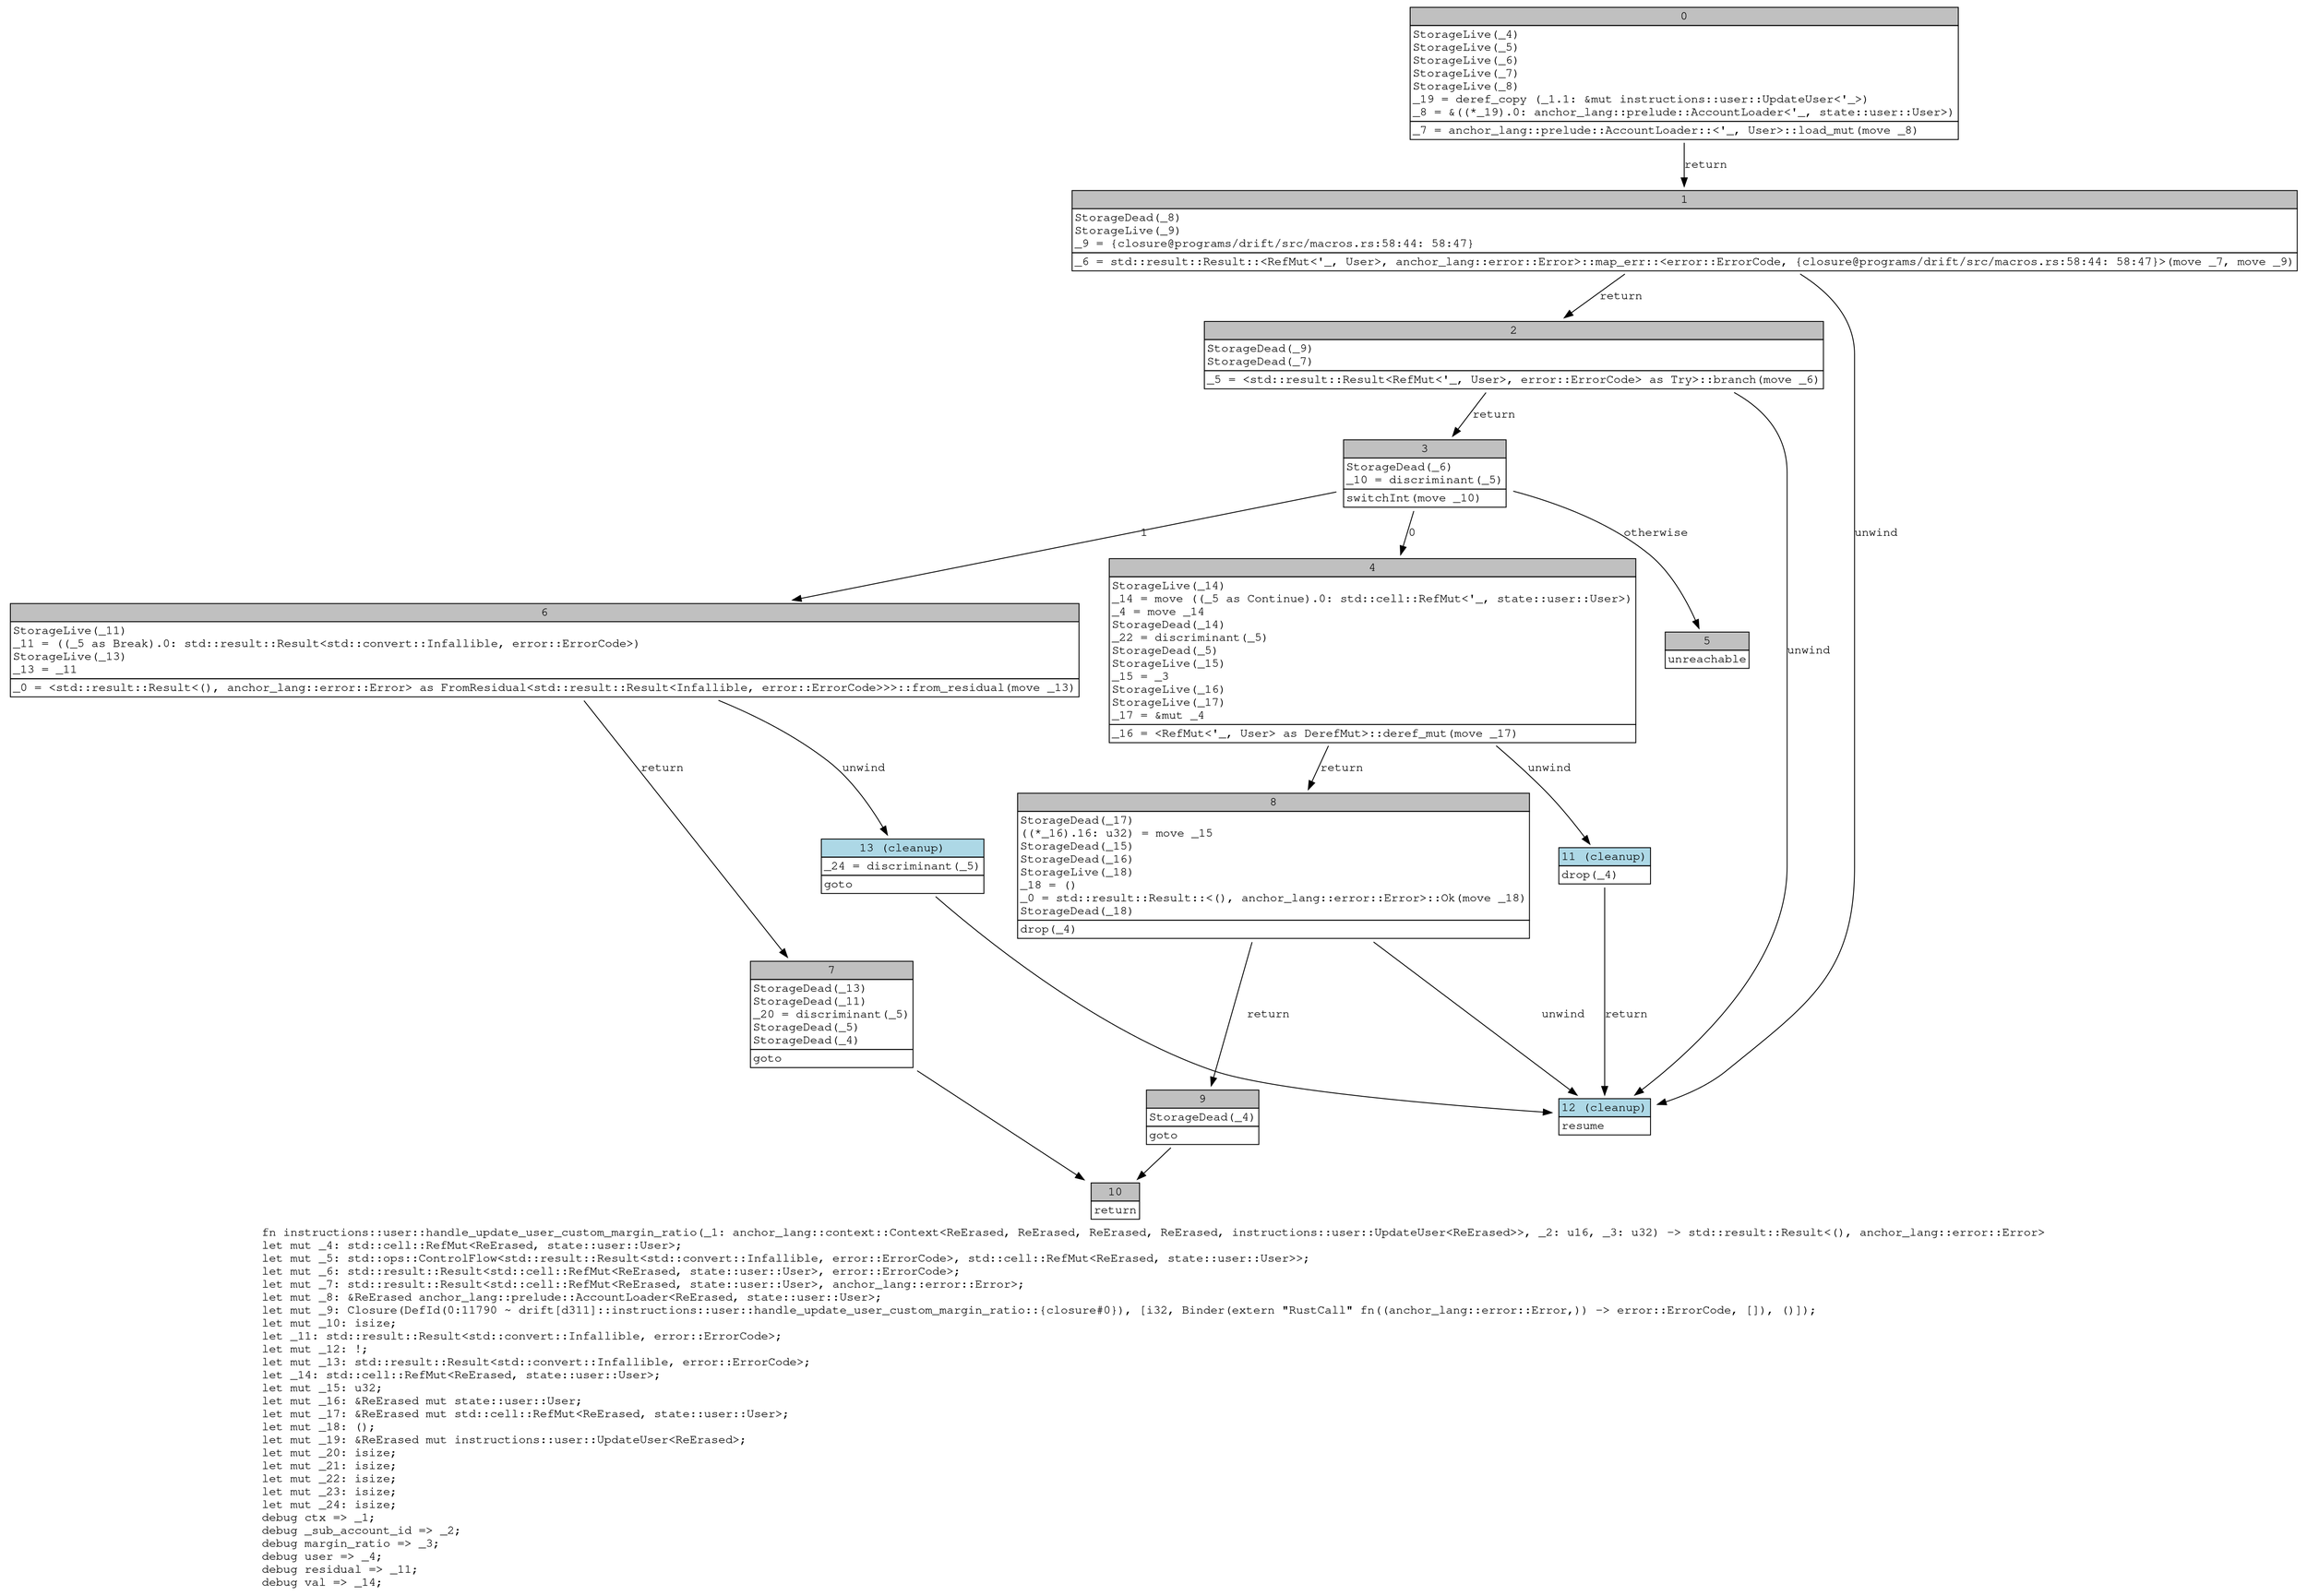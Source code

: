 digraph Mir_0_1715 {
    graph [fontname="Courier, monospace"];
    node [fontname="Courier, monospace"];
    edge [fontname="Courier, monospace"];
    label=<fn instructions::user::handle_update_user_custom_margin_ratio(_1: anchor_lang::context::Context&lt;ReErased, ReErased, ReErased, ReErased, instructions::user::UpdateUser&lt;ReErased&gt;&gt;, _2: u16, _3: u32) -&gt; std::result::Result&lt;(), anchor_lang::error::Error&gt;<br align="left"/>let mut _4: std::cell::RefMut&lt;ReErased, state::user::User&gt;;<br align="left"/>let mut _5: std::ops::ControlFlow&lt;std::result::Result&lt;std::convert::Infallible, error::ErrorCode&gt;, std::cell::RefMut&lt;ReErased, state::user::User&gt;&gt;;<br align="left"/>let mut _6: std::result::Result&lt;std::cell::RefMut&lt;ReErased, state::user::User&gt;, error::ErrorCode&gt;;<br align="left"/>let mut _7: std::result::Result&lt;std::cell::RefMut&lt;ReErased, state::user::User&gt;, anchor_lang::error::Error&gt;;<br align="left"/>let mut _8: &amp;ReErased anchor_lang::prelude::AccountLoader&lt;ReErased, state::user::User&gt;;<br align="left"/>let mut _9: Closure(DefId(0:11790 ~ drift[d311]::instructions::user::handle_update_user_custom_margin_ratio::{closure#0}), [i32, Binder(extern &quot;RustCall&quot; fn((anchor_lang::error::Error,)) -&gt; error::ErrorCode, []), ()]);<br align="left"/>let mut _10: isize;<br align="left"/>let _11: std::result::Result&lt;std::convert::Infallible, error::ErrorCode&gt;;<br align="left"/>let mut _12: !;<br align="left"/>let mut _13: std::result::Result&lt;std::convert::Infallible, error::ErrorCode&gt;;<br align="left"/>let _14: std::cell::RefMut&lt;ReErased, state::user::User&gt;;<br align="left"/>let mut _15: u32;<br align="left"/>let mut _16: &amp;ReErased mut state::user::User;<br align="left"/>let mut _17: &amp;ReErased mut std::cell::RefMut&lt;ReErased, state::user::User&gt;;<br align="left"/>let mut _18: ();<br align="left"/>let mut _19: &amp;ReErased mut instructions::user::UpdateUser&lt;ReErased&gt;;<br align="left"/>let mut _20: isize;<br align="left"/>let mut _21: isize;<br align="left"/>let mut _22: isize;<br align="left"/>let mut _23: isize;<br align="left"/>let mut _24: isize;<br align="left"/>debug ctx =&gt; _1;<br align="left"/>debug _sub_account_id =&gt; _2;<br align="left"/>debug margin_ratio =&gt; _3;<br align="left"/>debug user =&gt; _4;<br align="left"/>debug residual =&gt; _11;<br align="left"/>debug val =&gt; _14;<br align="left"/>>;
    bb0__0_1715 [shape="none", label=<<table border="0" cellborder="1" cellspacing="0"><tr><td bgcolor="gray" align="center" colspan="1">0</td></tr><tr><td align="left" balign="left">StorageLive(_4)<br/>StorageLive(_5)<br/>StorageLive(_6)<br/>StorageLive(_7)<br/>StorageLive(_8)<br/>_19 = deref_copy (_1.1: &amp;mut instructions::user::UpdateUser&lt;'_&gt;)<br/>_8 = &amp;((*_19).0: anchor_lang::prelude::AccountLoader&lt;'_, state::user::User&gt;)<br/></td></tr><tr><td align="left">_7 = anchor_lang::prelude::AccountLoader::&lt;'_, User&gt;::load_mut(move _8)</td></tr></table>>];
    bb1__0_1715 [shape="none", label=<<table border="0" cellborder="1" cellspacing="0"><tr><td bgcolor="gray" align="center" colspan="1">1</td></tr><tr><td align="left" balign="left">StorageDead(_8)<br/>StorageLive(_9)<br/>_9 = {closure@programs/drift/src/macros.rs:58:44: 58:47}<br/></td></tr><tr><td align="left">_6 = std::result::Result::&lt;RefMut&lt;'_, User&gt;, anchor_lang::error::Error&gt;::map_err::&lt;error::ErrorCode, {closure@programs/drift/src/macros.rs:58:44: 58:47}&gt;(move _7, move _9)</td></tr></table>>];
    bb2__0_1715 [shape="none", label=<<table border="0" cellborder="1" cellspacing="0"><tr><td bgcolor="gray" align="center" colspan="1">2</td></tr><tr><td align="left" balign="left">StorageDead(_9)<br/>StorageDead(_7)<br/></td></tr><tr><td align="left">_5 = &lt;std::result::Result&lt;RefMut&lt;'_, User&gt;, error::ErrorCode&gt; as Try&gt;::branch(move _6)</td></tr></table>>];
    bb3__0_1715 [shape="none", label=<<table border="0" cellborder="1" cellspacing="0"><tr><td bgcolor="gray" align="center" colspan="1">3</td></tr><tr><td align="left" balign="left">StorageDead(_6)<br/>_10 = discriminant(_5)<br/></td></tr><tr><td align="left">switchInt(move _10)</td></tr></table>>];
    bb4__0_1715 [shape="none", label=<<table border="0" cellborder="1" cellspacing="0"><tr><td bgcolor="gray" align="center" colspan="1">4</td></tr><tr><td align="left" balign="left">StorageLive(_14)<br/>_14 = move ((_5 as Continue).0: std::cell::RefMut&lt;'_, state::user::User&gt;)<br/>_4 = move _14<br/>StorageDead(_14)<br/>_22 = discriminant(_5)<br/>StorageDead(_5)<br/>StorageLive(_15)<br/>_15 = _3<br/>StorageLive(_16)<br/>StorageLive(_17)<br/>_17 = &amp;mut _4<br/></td></tr><tr><td align="left">_16 = &lt;RefMut&lt;'_, User&gt; as DerefMut&gt;::deref_mut(move _17)</td></tr></table>>];
    bb5__0_1715 [shape="none", label=<<table border="0" cellborder="1" cellspacing="0"><tr><td bgcolor="gray" align="center" colspan="1">5</td></tr><tr><td align="left">unreachable</td></tr></table>>];
    bb6__0_1715 [shape="none", label=<<table border="0" cellborder="1" cellspacing="0"><tr><td bgcolor="gray" align="center" colspan="1">6</td></tr><tr><td align="left" balign="left">StorageLive(_11)<br/>_11 = ((_5 as Break).0: std::result::Result&lt;std::convert::Infallible, error::ErrorCode&gt;)<br/>StorageLive(_13)<br/>_13 = _11<br/></td></tr><tr><td align="left">_0 = &lt;std::result::Result&lt;(), anchor_lang::error::Error&gt; as FromResidual&lt;std::result::Result&lt;Infallible, error::ErrorCode&gt;&gt;&gt;::from_residual(move _13)</td></tr></table>>];
    bb7__0_1715 [shape="none", label=<<table border="0" cellborder="1" cellspacing="0"><tr><td bgcolor="gray" align="center" colspan="1">7</td></tr><tr><td align="left" balign="left">StorageDead(_13)<br/>StorageDead(_11)<br/>_20 = discriminant(_5)<br/>StorageDead(_5)<br/>StorageDead(_4)<br/></td></tr><tr><td align="left">goto</td></tr></table>>];
    bb8__0_1715 [shape="none", label=<<table border="0" cellborder="1" cellspacing="0"><tr><td bgcolor="gray" align="center" colspan="1">8</td></tr><tr><td align="left" balign="left">StorageDead(_17)<br/>((*_16).16: u32) = move _15<br/>StorageDead(_15)<br/>StorageDead(_16)<br/>StorageLive(_18)<br/>_18 = ()<br/>_0 = std::result::Result::&lt;(), anchor_lang::error::Error&gt;::Ok(move _18)<br/>StorageDead(_18)<br/></td></tr><tr><td align="left">drop(_4)</td></tr></table>>];
    bb9__0_1715 [shape="none", label=<<table border="0" cellborder="1" cellspacing="0"><tr><td bgcolor="gray" align="center" colspan="1">9</td></tr><tr><td align="left" balign="left">StorageDead(_4)<br/></td></tr><tr><td align="left">goto</td></tr></table>>];
    bb10__0_1715 [shape="none", label=<<table border="0" cellborder="1" cellspacing="0"><tr><td bgcolor="gray" align="center" colspan="1">10</td></tr><tr><td align="left">return</td></tr></table>>];
    bb11__0_1715 [shape="none", label=<<table border="0" cellborder="1" cellspacing="0"><tr><td bgcolor="lightblue" align="center" colspan="1">11 (cleanup)</td></tr><tr><td align="left">drop(_4)</td></tr></table>>];
    bb12__0_1715 [shape="none", label=<<table border="0" cellborder="1" cellspacing="0"><tr><td bgcolor="lightblue" align="center" colspan="1">12 (cleanup)</td></tr><tr><td align="left">resume</td></tr></table>>];
    bb13__0_1715 [shape="none", label=<<table border="0" cellborder="1" cellspacing="0"><tr><td bgcolor="lightblue" align="center" colspan="1">13 (cleanup)</td></tr><tr><td align="left" balign="left">_24 = discriminant(_5)<br/></td></tr><tr><td align="left">goto</td></tr></table>>];
    bb0__0_1715 -> bb1__0_1715 [label="return"];
    bb1__0_1715 -> bb2__0_1715 [label="return"];
    bb1__0_1715 -> bb12__0_1715 [label="unwind"];
    bb2__0_1715 -> bb3__0_1715 [label="return"];
    bb2__0_1715 -> bb12__0_1715 [label="unwind"];
    bb3__0_1715 -> bb4__0_1715 [label="0"];
    bb3__0_1715 -> bb6__0_1715 [label="1"];
    bb3__0_1715 -> bb5__0_1715 [label="otherwise"];
    bb4__0_1715 -> bb8__0_1715 [label="return"];
    bb4__0_1715 -> bb11__0_1715 [label="unwind"];
    bb6__0_1715 -> bb7__0_1715 [label="return"];
    bb6__0_1715 -> bb13__0_1715 [label="unwind"];
    bb7__0_1715 -> bb10__0_1715 [label=""];
    bb8__0_1715 -> bb9__0_1715 [label="return"];
    bb8__0_1715 -> bb12__0_1715 [label="unwind"];
    bb9__0_1715 -> bb10__0_1715 [label=""];
    bb11__0_1715 -> bb12__0_1715 [label="return"];
    bb13__0_1715 -> bb12__0_1715 [label=""];
}
